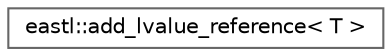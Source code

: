 digraph "类继承关系图"
{
 // LATEX_PDF_SIZE
  bgcolor="transparent";
  edge [fontname=Helvetica,fontsize=10,labelfontname=Helvetica,labelfontsize=10];
  node [fontname=Helvetica,fontsize=10,shape=box,height=0.2,width=0.4];
  rankdir="LR";
  Node0 [id="Node000000",label="eastl::add_lvalue_reference\< T \>",height=0.2,width=0.4,color="grey40", fillcolor="white", style="filled",URL="$structeastl_1_1add__lvalue__reference.html",tooltip=" "];
}
